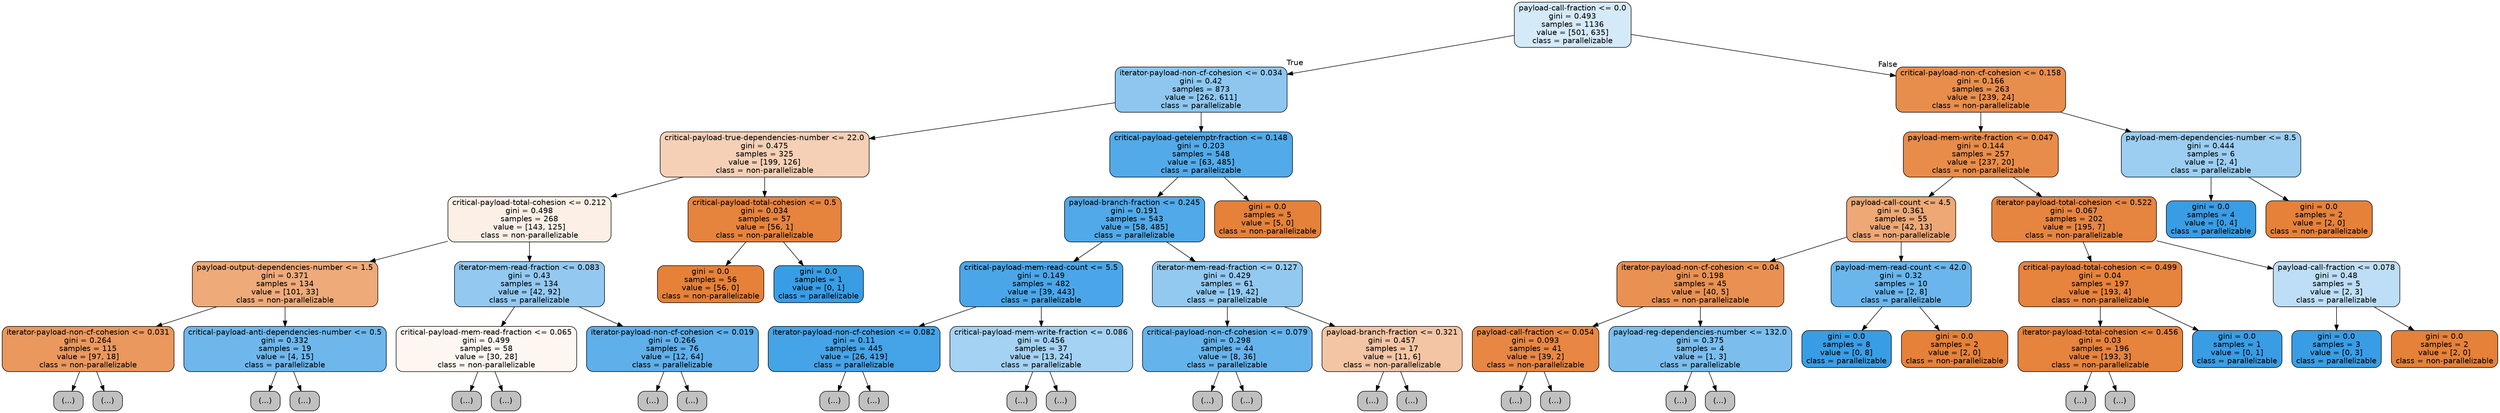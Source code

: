 digraph Tree {
node [shape=box, style="filled, rounded", color="black", fontname=helvetica] ;
edge [fontname=helvetica] ;
0 [label="payload-call-fraction <= 0.0\ngini = 0.493\nsamples = 1136\nvalue = [501, 635]\nclass = parallelizable", fillcolor="#399de536"] ;
1 [label="iterator-payload-non-cf-cohesion <= 0.034\ngini = 0.42\nsamples = 873\nvalue = [262, 611]\nclass = parallelizable", fillcolor="#399de592"] ;
0 -> 1 [labeldistance=2.5, labelangle=45, headlabel="True"] ;
2 [label="critical-payload-true-dependencies-number <= 22.0\ngini = 0.475\nsamples = 325\nvalue = [199, 126]\nclass = non-parallelizable", fillcolor="#e581395e"] ;
1 -> 2 ;
3 [label="critical-payload-total-cohesion <= 0.212\ngini = 0.498\nsamples = 268\nvalue = [143, 125]\nclass = non-parallelizable", fillcolor="#e5813920"] ;
2 -> 3 ;
4 [label="payload-output-dependencies-number <= 1.5\ngini = 0.371\nsamples = 134\nvalue = [101, 33]\nclass = non-parallelizable", fillcolor="#e58139ac"] ;
3 -> 4 ;
5 [label="iterator-payload-non-cf-cohesion <= 0.031\ngini = 0.264\nsamples = 115\nvalue = [97, 18]\nclass = non-parallelizable", fillcolor="#e58139d0"] ;
4 -> 5 ;
6 [label="(...)", fillcolor="#C0C0C0"] ;
5 -> 6 ;
19 [label="(...)", fillcolor="#C0C0C0"] ;
5 -> 19 ;
32 [label="critical-payload-anti-dependencies-number <= 0.5\ngini = 0.332\nsamples = 19\nvalue = [4, 15]\nclass = parallelizable", fillcolor="#399de5bb"] ;
4 -> 32 ;
33 [label="(...)", fillcolor="#C0C0C0"] ;
32 -> 33 ;
38 [label="(...)", fillcolor="#C0C0C0"] ;
32 -> 38 ;
39 [label="iterator-mem-read-fraction <= 0.083\ngini = 0.43\nsamples = 134\nvalue = [42, 92]\nclass = parallelizable", fillcolor="#399de58b"] ;
3 -> 39 ;
40 [label="critical-payload-mem-read-fraction <= 0.065\ngini = 0.499\nsamples = 58\nvalue = [30, 28]\nclass = non-parallelizable", fillcolor="#e5813911"] ;
39 -> 40 ;
41 [label="(...)", fillcolor="#C0C0C0"] ;
40 -> 41 ;
52 [label="(...)", fillcolor="#C0C0C0"] ;
40 -> 52 ;
59 [label="iterator-payload-non-cf-cohesion <= 0.019\ngini = 0.266\nsamples = 76\nvalue = [12, 64]\nclass = parallelizable", fillcolor="#399de5cf"] ;
39 -> 59 ;
60 [label="(...)", fillcolor="#C0C0C0"] ;
59 -> 60 ;
69 [label="(...)", fillcolor="#C0C0C0"] ;
59 -> 69 ;
76 [label="critical-payload-total-cohesion <= 0.5\ngini = 0.034\nsamples = 57\nvalue = [56, 1]\nclass = non-parallelizable", fillcolor="#e58139fa"] ;
2 -> 76 ;
77 [label="gini = 0.0\nsamples = 56\nvalue = [56, 0]\nclass = non-parallelizable", fillcolor="#e58139ff"] ;
76 -> 77 ;
78 [label="gini = 0.0\nsamples = 1\nvalue = [0, 1]\nclass = parallelizable", fillcolor="#399de5ff"] ;
76 -> 78 ;
79 [label="critical-payload-getelemptr-fraction <= 0.148\ngini = 0.203\nsamples = 548\nvalue = [63, 485]\nclass = parallelizable", fillcolor="#399de5de"] ;
1 -> 79 ;
80 [label="payload-branch-fraction <= 0.245\ngini = 0.191\nsamples = 543\nvalue = [58, 485]\nclass = parallelizable", fillcolor="#399de5e1"] ;
79 -> 80 ;
81 [label="critical-payload-mem-read-count <= 5.5\ngini = 0.149\nsamples = 482\nvalue = [39, 443]\nclass = parallelizable", fillcolor="#399de5e9"] ;
80 -> 81 ;
82 [label="iterator-payload-non-cf-cohesion <= 0.082\ngini = 0.11\nsamples = 445\nvalue = [26, 419]\nclass = parallelizable", fillcolor="#399de5ef"] ;
81 -> 82 ;
83 [label="(...)", fillcolor="#C0C0C0"] ;
82 -> 83 ;
134 [label="(...)", fillcolor="#C0C0C0"] ;
82 -> 134 ;
141 [label="critical-payload-mem-write-fraction <= 0.086\ngini = 0.456\nsamples = 37\nvalue = [13, 24]\nclass = parallelizable", fillcolor="#399de575"] ;
81 -> 141 ;
142 [label="(...)", fillcolor="#C0C0C0"] ;
141 -> 142 ;
145 [label="(...)", fillcolor="#C0C0C0"] ;
141 -> 145 ;
152 [label="iterator-mem-read-fraction <= 0.127\ngini = 0.429\nsamples = 61\nvalue = [19, 42]\nclass = parallelizable", fillcolor="#399de58c"] ;
80 -> 152 ;
153 [label="critical-payload-non-cf-cohesion <= 0.079\ngini = 0.298\nsamples = 44\nvalue = [8, 36]\nclass = parallelizable", fillcolor="#399de5c6"] ;
152 -> 153 ;
154 [label="(...)", fillcolor="#C0C0C0"] ;
153 -> 154 ;
163 [label="(...)", fillcolor="#C0C0C0"] ;
153 -> 163 ;
164 [label="payload-branch-fraction <= 0.321\ngini = 0.457\nsamples = 17\nvalue = [11, 6]\nclass = non-parallelizable", fillcolor="#e5813974"] ;
152 -> 164 ;
165 [label="(...)", fillcolor="#C0C0C0"] ;
164 -> 165 ;
168 [label="(...)", fillcolor="#C0C0C0"] ;
164 -> 168 ;
171 [label="gini = 0.0\nsamples = 5\nvalue = [5, 0]\nclass = non-parallelizable", fillcolor="#e58139ff"] ;
79 -> 171 ;
172 [label="critical-payload-non-cf-cohesion <= 0.158\ngini = 0.166\nsamples = 263\nvalue = [239, 24]\nclass = non-parallelizable", fillcolor="#e58139e5"] ;
0 -> 172 [labeldistance=2.5, labelangle=-45, headlabel="False"] ;
173 [label="payload-mem-write-fraction <= 0.047\ngini = 0.144\nsamples = 257\nvalue = [237, 20]\nclass = non-parallelizable", fillcolor="#e58139e9"] ;
172 -> 173 ;
174 [label="payload-call-count <= 4.5\ngini = 0.361\nsamples = 55\nvalue = [42, 13]\nclass = non-parallelizable", fillcolor="#e58139b0"] ;
173 -> 174 ;
175 [label="iterator-payload-non-cf-cohesion <= 0.04\ngini = 0.198\nsamples = 45\nvalue = [40, 5]\nclass = non-parallelizable", fillcolor="#e58139df"] ;
174 -> 175 ;
176 [label="payload-call-fraction <= 0.054\ngini = 0.093\nsamples = 41\nvalue = [39, 2]\nclass = non-parallelizable", fillcolor="#e58139f2"] ;
175 -> 176 ;
177 [label="(...)", fillcolor="#C0C0C0"] ;
176 -> 177 ;
182 [label="(...)", fillcolor="#C0C0C0"] ;
176 -> 182 ;
183 [label="payload-reg-dependencies-number <= 132.0\ngini = 0.375\nsamples = 4\nvalue = [1, 3]\nclass = parallelizable", fillcolor="#399de5aa"] ;
175 -> 183 ;
184 [label="(...)", fillcolor="#C0C0C0"] ;
183 -> 184 ;
185 [label="(...)", fillcolor="#C0C0C0"] ;
183 -> 185 ;
186 [label="payload-mem-read-count <= 42.0\ngini = 0.32\nsamples = 10\nvalue = [2, 8]\nclass = parallelizable", fillcolor="#399de5bf"] ;
174 -> 186 ;
187 [label="gini = 0.0\nsamples = 8\nvalue = [0, 8]\nclass = parallelizable", fillcolor="#399de5ff"] ;
186 -> 187 ;
188 [label="gini = 0.0\nsamples = 2\nvalue = [2, 0]\nclass = non-parallelizable", fillcolor="#e58139ff"] ;
186 -> 188 ;
189 [label="iterator-payload-total-cohesion <= 0.522\ngini = 0.067\nsamples = 202\nvalue = [195, 7]\nclass = non-parallelizable", fillcolor="#e58139f6"] ;
173 -> 189 ;
190 [label="critical-payload-total-cohesion <= 0.499\ngini = 0.04\nsamples = 197\nvalue = [193, 4]\nclass = non-parallelizable", fillcolor="#e58139fa"] ;
189 -> 190 ;
191 [label="iterator-payload-total-cohesion <= 0.456\ngini = 0.03\nsamples = 196\nvalue = [193, 3]\nclass = non-parallelizable", fillcolor="#e58139fb"] ;
190 -> 191 ;
192 [label="(...)", fillcolor="#C0C0C0"] ;
191 -> 192 ;
197 [label="(...)", fillcolor="#C0C0C0"] ;
191 -> 197 ;
202 [label="gini = 0.0\nsamples = 1\nvalue = [0, 1]\nclass = parallelizable", fillcolor="#399de5ff"] ;
190 -> 202 ;
203 [label="payload-call-fraction <= 0.078\ngini = 0.48\nsamples = 5\nvalue = [2, 3]\nclass = parallelizable", fillcolor="#399de555"] ;
189 -> 203 ;
204 [label="gini = 0.0\nsamples = 3\nvalue = [0, 3]\nclass = parallelizable", fillcolor="#399de5ff"] ;
203 -> 204 ;
205 [label="gini = 0.0\nsamples = 2\nvalue = [2, 0]\nclass = non-parallelizable", fillcolor="#e58139ff"] ;
203 -> 205 ;
206 [label="payload-mem-dependencies-number <= 8.5\ngini = 0.444\nsamples = 6\nvalue = [2, 4]\nclass = parallelizable", fillcolor="#399de57f"] ;
172 -> 206 ;
207 [label="gini = 0.0\nsamples = 4\nvalue = [0, 4]\nclass = parallelizable", fillcolor="#399de5ff"] ;
206 -> 207 ;
208 [label="gini = 0.0\nsamples = 2\nvalue = [2, 0]\nclass = non-parallelizable", fillcolor="#e58139ff"] ;
206 -> 208 ;
}